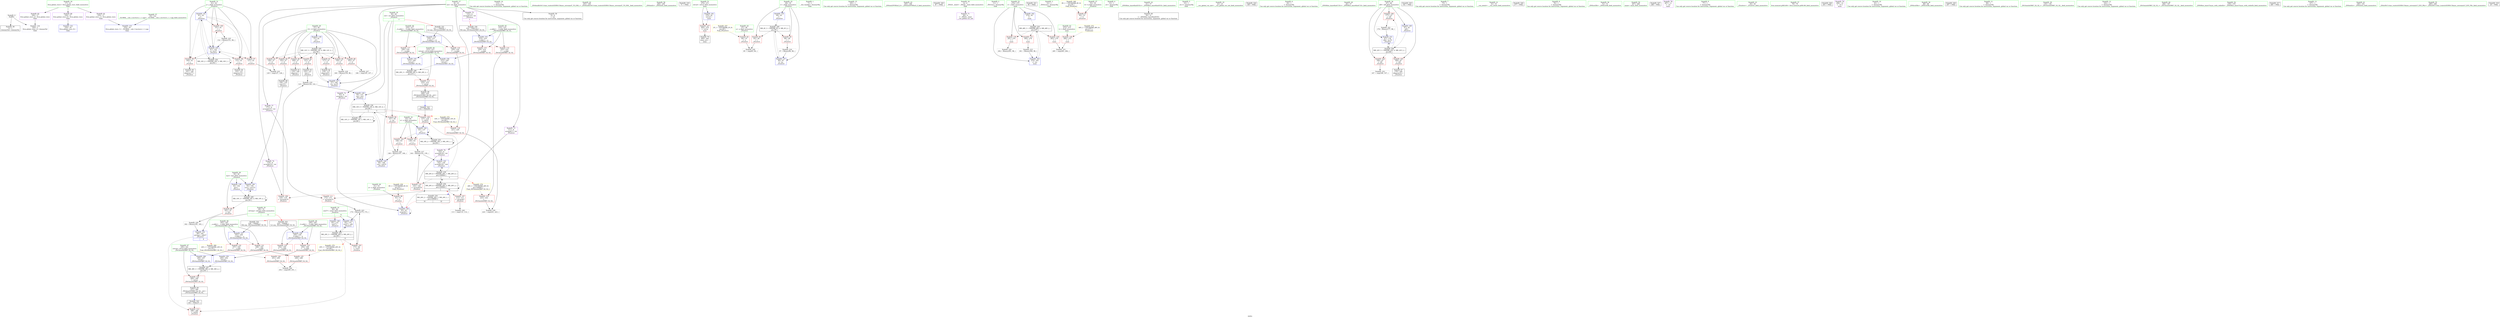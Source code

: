 digraph "SVFG" {
	label="SVFG";

	Node0x55d2a47392c0 [shape=record,color=grey,label="{NodeID: 0\nNullPtr}"];
	Node0x55d2a47392c0 -> Node0x55d2a475be10[style=solid];
	Node0x55d2a47392c0 -> Node0x55d2a4760d70[style=solid];
	Node0x55d2a475a5b0 [shape=record,color=red,label="{NodeID: 97\n127\<--61\n\<--j\n_Z5solvev\n}"];
	Node0x55d2a475a5b0 -> Node0x55d2a4767c20[style=solid];
	Node0x55d2a4758620 [shape=record,color=green,label="{NodeID: 14\n114\<--1\n\<--dummyObj\nCan only get source location for instruction, argument, global var or function.}"];
	Node0x55d2a475b110 [shape=record,color=red,label="{NodeID: 111\n172\<--171\n\<--arrayidx33\n_Z5solvev\n}"];
	Node0x55d2a475b110 -> Node0x55d2a4766d20[style=solid];
	Node0x55d2a4759320 [shape=record,color=green,label="{NodeID: 28\n55\<--56\nlast\<--last_field_insensitive\n_Z5solvev\n}"];
	Node0x55d2a4759320 -> Node0x55d2a475d790[style=solid];
	Node0x55d2a4759320 -> Node0x55d2a47610e0[style=solid];
	Node0x55d2a4759320 -> Node0x55d2a4761760[style=solid];
	Node0x55d2a47605c0 [shape=record,color=red,label="{NodeID: 125\n249\<--248\n\<--\n_ZSt3maxIxERKT_S2_S2_\n}"];
	Node0x55d2a47605c0 -> Node0x55d2a47671a0[style=solid];
	Node0x55d2a4759fa0 [shape=record,color=green,label="{NodeID: 42\n193\<--194\n_ZSt4endlIcSt11char_traitsIcEERSt13basic_ostreamIT_T0_ES6_\<--_ZSt4endlIcSt11char_traitsIcEERSt13basic_ostreamIT_T0_ES6__field_insensitive\n}"];
	Node0x55d2a4766ba0 [shape=record,color=grey,label="{NodeID: 222\n148 = Binary(147, 146, )\n}"];
	Node0x55d2a4766ba0 -> Node0x55d2a47615c0[style=solid];
	Node0x55d2a47611b0 [shape=record,color=blue,label="{NodeID: 139\n57\<--81\ni3\<--\n_Z5solvev\n}"];
	Node0x55d2a47611b0 -> Node0x55d2a4773c80[style=dashed];
	Node0x55d2a475bc10 [shape=record,color=green,label="{NodeID: 56\n294\<--295\n_ZNSolsEi\<--_ZNSolsEi_field_insensitive\n}"];
	Node0x55d2a4787f10 [shape=record,color=black,label="{NodeID: 319\n71 = PHI()\n}"];
	Node0x55d2a476f680 [shape=record,color=black,label="{NodeID: 236\nMR_14V_5 = PHI(MR_14V_6, MR_14V_4, )\npts\{60 \}\n|{|<s4>7}}"];
	Node0x55d2a476f680 -> Node0x55d2a475a4e0[style=dashed];
	Node0x55d2a476f680 -> Node0x55d2a475af70[style=dashed];
	Node0x55d2a476f680 -> Node0x55d2a47615c0[style=dashed];
	Node0x55d2a476f680 -> Node0x55d2a4774180[style=dashed];
	Node0x55d2a476f680:s4 -> Node0x55d2a4777cd0[style=dashed,color=red];
	Node0x55d2a4761d10 [shape=record,color=blue,label="{NodeID: 153\n214\<--210\n__a.addr\<--__a\n_ZSt3minIxERKT_S2_S2_\n}"];
	Node0x55d2a4761d10 -> Node0x55d2a475b380[style=dashed];
	Node0x55d2a4761d10 -> Node0x55d2a475b450[style=dashed];
	Node0x55d2a475c860 [shape=record,color=black,label="{NodeID: 70\n269\<--304\nmain_ret\<--\nmain\n}"];
	Node0x55d2a4788f70 [shape=record,color=black,label="{NodeID: 333\n239 = PHI(69, )\n1st arg _ZSt3maxIxERKT_S2_S2_ }"];
	Node0x55d2a4788f70 -> Node0x55d2a4762120[style=solid];
	Node0x55d2a4773c80 [shape=record,color=black,label="{NodeID: 250\nMR_12V_3 = PHI(MR_12V_4, MR_12V_2, )\npts\{58 \}\n}"];
	Node0x55d2a4773c80 -> Node0x55d2a475d860[style=dashed];
	Node0x55d2a4773c80 -> Node0x55d2a475d930[style=dashed];
	Node0x55d2a4773c80 -> Node0x55d2a475da00[style=dashed];
	Node0x55d2a4773c80 -> Node0x55d2a475dad0[style=dashed];
	Node0x55d2a4773c80 -> Node0x55d2a475dba0[style=dashed];
	Node0x55d2a4773c80 -> Node0x55d2a475dc70[style=dashed];
	Node0x55d2a4773c80 -> Node0x55d2a475dd40[style=dashed];
	Node0x55d2a4773c80 -> Node0x55d2a4761830[style=dashed];
	Node0x55d2a475d450 [shape=record,color=red,label="{NodeID: 84\n83\<--49\n\<--i\n_Z5solvev\n}"];
	Node0x55d2a475d450 -> Node0x55d2a4767620[style=solid];
	Node0x55d2a4748d70 [shape=record,color=green,label="{NodeID: 1\n7\<--1\n__dso_handle\<--dummyObj\nGlob }"];
	Node0x55d2a475a680 [shape=record,color=red,label="{NodeID: 98\n131\<--61\n\<--j\n_Z5solvev\n}"];
	Node0x55d2a475a680 -> Node0x55d2a475c380[style=solid];
	Node0x55d2a47586e0 [shape=record,color=green,label="{NodeID: 15\n183\<--1\n\<--dummyObj\nCan only get source location for instruction, argument, global var or function.}"];
	Node0x55d2a4778080 [shape=record,color=yellow,style=double,label="{NodeID: 278\n26V_1 = ENCHI(MR_26V_0)\npts\{100000 \}\nFun[_ZSt3minIxERKT_S2_S2_]}"];
	Node0x55d2a4778080 -> Node0x55d2a47600e0[style=dashed];
	Node0x55d2a475b1e0 [shape=record,color=red,label="{NodeID: 112\n188\<--185\n\<--call38\n_Z5solvev\n}"];
	Node0x55d2a47593f0 [shape=record,color=green,label="{NodeID: 29\n57\<--58\ni3\<--i3_field_insensitive\n_Z5solvev\n}"];
	Node0x55d2a47593f0 -> Node0x55d2a475d860[style=solid];
	Node0x55d2a47593f0 -> Node0x55d2a475d930[style=solid];
	Node0x55d2a47593f0 -> Node0x55d2a475da00[style=solid];
	Node0x55d2a47593f0 -> Node0x55d2a475dad0[style=solid];
	Node0x55d2a47593f0 -> Node0x55d2a475dba0[style=solid];
	Node0x55d2a47593f0 -> Node0x55d2a475dc70[style=solid];
	Node0x55d2a47593f0 -> Node0x55d2a475dd40[style=solid];
	Node0x55d2a47593f0 -> Node0x55d2a47611b0[style=solid];
	Node0x55d2a47593f0 -> Node0x55d2a4761830[style=solid];
	Node0x55d2a4760690 [shape=record,color=red,label="{NodeID: 126\n251\<--250\n\<--\n_ZSt3maxIxERKT_S2_S2_\n}"];
	Node0x55d2a4760690 -> Node0x55d2a47671a0[style=solid];
	Node0x55d2a475a0a0 [shape=record,color=green,label="{NodeID: 43\n195\<--196\n_ZNSolsEPFRSoS_E\<--_ZNSolsEPFRSoS_E_field_insensitive\n}"];
	Node0x55d2a4766d20 [shape=record,color=grey,label="{NodeID: 223\n174 = Binary(173, 172, )\n}"];
	Node0x55d2a4766d20 -> Node0x55d2a4761aa0[style=solid];
	Node0x55d2a4761280 [shape=record,color=blue,label="{NodeID: 140\n59\<--123\ncnt\<--mul\n_Z5solvev\n}"];
	Node0x55d2a4761280 -> Node0x55d2a476f680[style=dashed];
	Node0x55d2a475bd10 [shape=record,color=green,label="{NodeID: 57\n19\<--314\n_GLOBAL__sub_I_lucsturci_1_1.cpp\<--_GLOBAL__sub_I_lucsturci_1_1.cpp_field_insensitive\n}"];
	Node0x55d2a475bd10 -> Node0x55d2a4760c70[style=solid];
	Node0x55d2a4788010 [shape=record,color=black,label="{NodeID: 320\n87 = PHI()\n}"];
	Node0x55d2a4761de0 [shape=record,color=blue,label="{NodeID: 154\n216\<--211\n__b.addr\<--__b\n_ZSt3minIxERKT_S2_S2_\n}"];
	Node0x55d2a4761de0 -> Node0x55d2a475fe70[style=dashed];
	Node0x55d2a4761de0 -> Node0x55d2a475ff40[style=dashed];
	Node0x55d2a475c930 [shape=record,color=purple,label="{NodeID: 71\n28\<--4\n\<--_ZStL8__ioinit\n__cxx_global_var_init\n}"];
	Node0x55d2a4774180 [shape=record,color=black,label="{NodeID: 251\nMR_14V_2 = PHI(MR_14V_3, MR_14V_1, )\npts\{60 \}\n}"];
	Node0x55d2a4774180 -> Node0x55d2a4761280[style=dashed];
	Node0x55d2a4774180 -> Node0x55d2a4774180[style=dashed];
	Node0x55d2a475d520 [shape=record,color=red,label="{NodeID: 85\n96\<--49\n\<--i\n_Z5solvev\n}"];
	Node0x55d2a475d520 -> Node0x55d2a47662a0[style=solid];
	Node0x55d2a4757750 [shape=record,color=green,label="{NodeID: 2\n11\<--1\n_ZSt3cin\<--dummyObj\nGlob }"];
	Node0x55d2a475a750 [shape=record,color=red,label="{NodeID: 99\n140\<--61\n\<--j\n_Z5solvev\n}"];
	Node0x55d2a475a750 -> Node0x55d2a475c450[style=solid];
	Node0x55d2a47587e0 [shape=record,color=green,label="{NodeID: 16\n4\<--6\n_ZStL8__ioinit\<--_ZStL8__ioinit_field_insensitive\nGlob }"];
	Node0x55d2a47587e0 -> Node0x55d2a475c930[style=solid];
	Node0x55d2a4778160 [shape=record,color=yellow,style=double,label="{NodeID: 279\n20V_1 = ENCHI(MR_20V_0)\npts\{66 \}\nFun[_ZSt3maxIxERKT_S2_S2_]}"];
	Node0x55d2a4778160 -> Node0x55d2a47605c0[style=dashed];
	Node0x55d2a475b2b0 [shape=record,color=red,label="{NodeID: 113\n232\<--212\n\<--retval\n_ZSt3minIxERKT_S2_S2_\n}"];
	Node0x55d2a475b2b0 -> Node0x55d2a475c6c0[style=solid];
	Node0x55d2a47594c0 [shape=record,color=green,label="{NodeID: 30\n59\<--60\ncnt\<--cnt_field_insensitive\n_Z5solvev\n|{|<s3>7}}"];
	Node0x55d2a47594c0 -> Node0x55d2a475a4e0[style=solid];
	Node0x55d2a47594c0 -> Node0x55d2a4761280[style=solid];
	Node0x55d2a47594c0 -> Node0x55d2a47615c0[style=solid];
	Node0x55d2a47594c0:s3 -> Node0x55d2a4788c40[style=solid,color=red];
	Node0x55d2a4760760 [shape=record,color=red,label="{NodeID: 127\n304\<--270\n\<--retval\nmain\n}"];
	Node0x55d2a4760760 -> Node0x55d2a475c860[style=solid];
	Node0x55d2a475a1a0 [shape=record,color=green,label="{NodeID: 44\n212\<--213\nretval\<--retval_field_insensitive\n_ZSt3minIxERKT_S2_S2_\n}"];
	Node0x55d2a475a1a0 -> Node0x55d2a475b2b0[style=solid];
	Node0x55d2a475a1a0 -> Node0x55d2a4761eb0[style=solid];
	Node0x55d2a475a1a0 -> Node0x55d2a4761f80[style=solid];
	Node0x55d2a4766ea0 [shape=record,color=grey,label="{NodeID: 224\n292 = Binary(291, 98, )\n}"];
	Node0x55d2a4761350 [shape=record,color=blue,label="{NodeID: 141\n61\<--81\nj\<--\n_Z5solvev\n}"];
	Node0x55d2a4761350 -> Node0x55d2a475a5b0[style=dashed];
	Node0x55d2a4761350 -> Node0x55d2a475a680[style=dashed];
	Node0x55d2a4761350 -> Node0x55d2a475a750[style=dashed];
	Node0x55d2a4761350 -> Node0x55d2a475a820[style=dashed];
	Node0x55d2a4761350 -> Node0x55d2a4761690[style=dashed];
	Node0x55d2a4761350 -> Node0x55d2a4774680[style=dashed];
	Node0x55d2a475be10 [shape=record,color=black,label="{NodeID: 58\n2\<--3\ndummyVal\<--dummyVal\n}"];
	Node0x55d2a4788170 [shape=record,color=black,label="{NodeID: 321\n90 = PHI()\n}"];
	Node0x55d2a4761eb0 [shape=record,color=blue,label="{NodeID: 155\n212\<--226\nretval\<--\n_ZSt3minIxERKT_S2_S2_\n}"];
	Node0x55d2a4761eb0 -> Node0x55d2a4773280[style=dashed];
	Node0x55d2a475ca00 [shape=record,color=purple,label="{NodeID: 72\n93\<--8\narrayidx\<--tot\n_Z5solvev\n}"];
	Node0x55d2a475ca00 -> Node0x55d2a4760f40[style=solid];
	Node0x55d2a4774680 [shape=record,color=black,label="{NodeID: 252\nMR_16V_2 = PHI(MR_16V_3, MR_16V_1, )\npts\{62 \}\n}"];
	Node0x55d2a4774680 -> Node0x55d2a4761350[style=dashed];
	Node0x55d2a4774680 -> Node0x55d2a4774680[style=dashed];
	Node0x55d2a475d5f0 [shape=record,color=red,label="{NodeID: 86\n91\<--51\n\<--a\n_Z5solvev\n}"];
	Node0x55d2a475d5f0 -> Node0x55d2a4760f40[style=solid];
	Node0x55d2a47577e0 [shape=record,color=green,label="{NodeID: 3\n12\<--1\n_ZSt4cout\<--dummyObj\nGlob }"];
	Node0x55d2a475a820 [shape=record,color=red,label="{NodeID: 100\n151\<--61\n\<--j\n_Z5solvev\n}"];
	Node0x55d2a475a820 -> Node0x55d2a4767020[style=solid];
	Node0x55d2a47588e0 [shape=record,color=green,label="{NodeID: 17\n8\<--10\ntot\<--tot_field_insensitive\nGlob }"];
	Node0x55d2a47588e0 -> Node0x55d2a475bf10[style=solid];
	Node0x55d2a47588e0 -> Node0x55d2a475ca00[style=solid];
	Node0x55d2a47588e0 -> Node0x55d2a475cad0[style=solid];
	Node0x55d2a47588e0 -> Node0x55d2a475cba0[style=solid];
	Node0x55d2a47588e0 -> Node0x55d2a475cc70[style=solid];
	Node0x55d2a47588e0 -> Node0x55d2a475cd40[style=solid];
	Node0x55d2a47588e0 -> Node0x55d2a475ce10[style=solid];
	Node0x55d2a4778270 [shape=record,color=yellow,style=double,label="{NodeID: 280\n24V_1 = ENCHI(MR_24V_0)\npts\{70 \}\nFun[_ZSt3maxIxERKT_S2_S2_]}"];
	Node0x55d2a4778270 -> Node0x55d2a4760690[style=dashed];
	Node0x55d2a475b380 [shape=record,color=red,label="{NodeID: 114\n222\<--214\n\<--__a.addr\n_ZSt3minIxERKT_S2_S2_\n}"];
	Node0x55d2a475b380 -> Node0x55d2a47600e0[style=solid];
	Node0x55d2a4759590 [shape=record,color=green,label="{NodeID: 31\n61\<--62\nj\<--j_field_insensitive\n_Z5solvev\n}"];
	Node0x55d2a4759590 -> Node0x55d2a475a5b0[style=solid];
	Node0x55d2a4759590 -> Node0x55d2a475a680[style=solid];
	Node0x55d2a4759590 -> Node0x55d2a475a750[style=solid];
	Node0x55d2a4759590 -> Node0x55d2a475a820[style=solid];
	Node0x55d2a4759590 -> Node0x55d2a4761350[style=solid];
	Node0x55d2a4759590 -> Node0x55d2a4761690[style=solid];
	Node0x55d2a4760830 [shape=record,color=red,label="{NodeID: 128\n284\<--272\n\<--t\nmain\n}"];
	Node0x55d2a4760830 -> Node0x55d2a4767920[style=solid];
	Node0x55d2a475a270 [shape=record,color=green,label="{NodeID: 45\n214\<--215\n__a.addr\<--__a.addr_field_insensitive\n_ZSt3minIxERKT_S2_S2_\n}"];
	Node0x55d2a475a270 -> Node0x55d2a475b380[style=solid];
	Node0x55d2a475a270 -> Node0x55d2a475b450[style=solid];
	Node0x55d2a475a270 -> Node0x55d2a4761d10[style=solid];
	Node0x55d2a4767020 [shape=record,color=grey,label="{NodeID: 225\n152 = Binary(151, 98, )\n}"];
	Node0x55d2a4767020 -> Node0x55d2a4761690[style=solid];
	Node0x55d2a4761420 [shape=record,color=blue,label="{NodeID: 142\n63\<--137\nx\<--\n_Z5solvev\n}"];
	Node0x55d2a4761420 -> Node0x55d2a475a8f0[style=dashed];
	Node0x55d2a4761420 -> Node0x55d2a475a9c0[style=dashed];
	Node0x55d2a4761420 -> Node0x55d2a4761420[style=dashed];
	Node0x55d2a4761420 -> Node0x55d2a4775390[style=dashed];
	Node0x55d2a475bf10 [shape=record,color=black,label="{NodeID: 59\n9\<--8\n\<--tot\nCan only get source location for instruction, argument, global var or function.}"];
	Node0x55d2a4788240 [shape=record,color=black,label="{NodeID: 322\n134 = PHI(209, )\n}"];
	Node0x55d2a4788240 -> Node0x55d2a475af70[style=solid];
	Node0x55d2a4770580 [shape=record,color=black,label="{NodeID: 239\nMR_26V_6 = PHI(MR_26V_7, MR_26V_4, )\npts\{100000 \}\n|{|<s4>7}}"];
	Node0x55d2a4770580 -> Node0x55d2a475af70[style=dashed];
	Node0x55d2a4770580 -> Node0x55d2a475b040[style=dashed];
	Node0x55d2a4770580 -> Node0x55d2a47614f0[style=dashed];
	Node0x55d2a4770580 -> Node0x55d2a4775480[style=dashed];
	Node0x55d2a4770580:s4 -> Node0x55d2a4778080[style=dashed,color=red];
	Node0x55d2a4761f80 [shape=record,color=blue,label="{NodeID: 156\n212\<--229\nretval\<--\n_ZSt3minIxERKT_S2_S2_\n}"];
	Node0x55d2a4761f80 -> Node0x55d2a4773280[style=dashed];
	Node0x55d2a475cad0 [shape=record,color=purple,label="{NodeID: 73\n111\<--8\narrayidx7\<--tot\n_Z5solvev\n}"];
	Node0x55d2a475cad0 -> Node0x55d2a475add0[style=solid];
	Node0x55d2a4775390 [shape=record,color=black,label="{NodeID: 253\nMR_18V_2 = PHI(MR_18V_3, MR_18V_1, )\npts\{64 \}\n}"];
	Node0x55d2a4775390 -> Node0x55d2a4761420[style=dashed];
	Node0x55d2a4775390 -> Node0x55d2a4775390[style=dashed];
	Node0x55d2a475d6c0 [shape=record,color=red,label="{NodeID: 87\n92\<--53\n\<--b\n_Z5solvev\n}"];
	Node0x55d2a4758080 [shape=record,color=green,label="{NodeID: 4\n13\<--1\n.str\<--dummyObj\nGlob }"];
	Node0x55d2a475a8f0 [shape=record,color=red,label="{NodeID: 101\n139\<--63\n\<--x\n_Z5solvev\n}"];
	Node0x55d2a475a8f0 -> Node0x55d2a4766420[style=solid];
	Node0x55d2a47589e0 [shape=record,color=green,label="{NodeID: 18\n17\<--21\nllvm.global_ctors\<--llvm.global_ctors_field_insensitive\nGlob }"];
	Node0x55d2a47589e0 -> Node0x55d2a475d080[style=solid];
	Node0x55d2a47589e0 -> Node0x55d2a475d180[style=solid];
	Node0x55d2a47589e0 -> Node0x55d2a475d280[style=solid];
	Node0x55d2a475b450 [shape=record,color=red,label="{NodeID: 115\n229\<--214\n\<--__a.addr\n_ZSt3minIxERKT_S2_S2_\n}"];
	Node0x55d2a475b450 -> Node0x55d2a4761f80[style=solid];
	Node0x55d2a4759660 [shape=record,color=green,label="{NodeID: 32\n63\<--64\nx\<--x_field_insensitive\n_Z5solvev\n}"];
	Node0x55d2a4759660 -> Node0x55d2a475a8f0[style=solid];
	Node0x55d2a4759660 -> Node0x55d2a475a9c0[style=solid];
	Node0x55d2a4759660 -> Node0x55d2a4761420[style=solid];
	Node0x55d2a4760900 [shape=record,color=red,label="{NodeID: 129\n283\<--274\n\<--i\nmain\n}"];
	Node0x55d2a4760900 -> Node0x55d2a4767920[style=solid];
	Node0x55d2a475a340 [shape=record,color=green,label="{NodeID: 46\n216\<--217\n__b.addr\<--__b.addr_field_insensitive\n_ZSt3minIxERKT_S2_S2_\n}"];
	Node0x55d2a475a340 -> Node0x55d2a475fe70[style=solid];
	Node0x55d2a475a340 -> Node0x55d2a475ff40[style=solid];
	Node0x55d2a475a340 -> Node0x55d2a4761de0[style=solid];
	Node0x55d2a47671a0 [shape=record,color=grey,label="{NodeID: 226\n252 = cmp(249, 251, )\n}"];
	Node0x55d2a47614f0 [shape=record,color=blue,label="{NodeID: 143\n142\<--144\narrayidx18\<--sub\n_Z5solvev\n}"];
	Node0x55d2a47614f0 -> Node0x55d2a4770580[style=dashed];
	Node0x55d2a475c010 [shape=record,color=black,label="{NodeID: 60\n30\<--31\n\<--_ZNSt8ios_base4InitD1Ev\nCan only get source location for instruction, argument, global var or function.}"];
	Node0x55d2a4788400 [shape=record,color=black,label="{NodeID: 323\n185 = PHI(237, )\n}"];
	Node0x55d2a4788400 -> Node0x55d2a475b1e0[style=solid];
	Node0x55d2a4770a80 [shape=record,color=black,label="{NodeID: 240\nMR_4V_3 = PHI(MR_4V_4, MR_4V_2, )\npts\{50 \}\n}"];
	Node0x55d2a4770a80 -> Node0x55d2a475d450[style=dashed];
	Node0x55d2a4770a80 -> Node0x55d2a475d520[style=dashed];
	Node0x55d2a4770a80 -> Node0x55d2a4761010[style=dashed];
	Node0x55d2a4762050 [shape=record,color=blue,label="{NodeID: 157\n242\<--238\n__a.addr\<--__a\n_ZSt3maxIxERKT_S2_S2_\n}"];
	Node0x55d2a4762050 -> Node0x55d2a4760280[style=dashed];
	Node0x55d2a4762050 -> Node0x55d2a4760350[style=dashed];
	Node0x55d2a475cba0 [shape=record,color=purple,label="{NodeID: 74\n119\<--8\narrayidx10\<--tot\n_Z5solvev\n}"];
	Node0x55d2a475cba0 -> Node0x55d2a475aea0[style=solid];
	Node0x55d2a4775480 [shape=record,color=black,label="{NodeID: 254\nMR_26V_4 = PHI(MR_26V_5, MR_26V_2, )\npts\{100000 \}\n|{|<s5>16}}"];
	Node0x55d2a4775480 -> Node0x55d2a475add0[style=dashed];
	Node0x55d2a4775480 -> Node0x55d2a475aea0[style=dashed];
	Node0x55d2a4775480 -> Node0x55d2a475b110[style=dashed];
	Node0x55d2a4775480 -> Node0x55d2a4770580[style=dashed];
	Node0x55d2a4775480 -> Node0x55d2a4775480[style=dashed];
	Node0x55d2a4775480:s5 -> Node0x55d2a476ec80[style=dashed,color=blue];
	Node0x55d2a475d790 [shape=record,color=red,label="{NodeID: 88\n181\<--55\n\<--last\n_Z5solvev\n}"];
	Node0x55d2a475d790 -> Node0x55d2a47668a0[style=solid];
	Node0x55d2a4758110 [shape=record,color=green,label="{NodeID: 5\n15\<--1\n.str.1\<--dummyObj\nGlob }"];
	Node0x55d2a475a9c0 [shape=record,color=red,label="{NodeID: 102\n146\<--63\n\<--x\n_Z5solvev\n}"];
	Node0x55d2a475a9c0 -> Node0x55d2a4766ba0[style=solid];
	Node0x55d2a4758ae0 [shape=record,color=green,label="{NodeID: 19\n22\<--23\n__cxx_global_var_init\<--__cxx_global_var_init_field_insensitive\n}"];
	Node0x55d2a475fe70 [shape=record,color=red,label="{NodeID: 116\n220\<--216\n\<--__b.addr\n_ZSt3minIxERKT_S2_S2_\n}"];
	Node0x55d2a475fe70 -> Node0x55d2a4760010[style=solid];
	Node0x55d2a4759730 [shape=record,color=green,label="{NodeID: 33\n65\<--66\ncnt27\<--cnt27_field_insensitive\n_Z5solvev\n|{|<s3>8}}"];
	Node0x55d2a4759730 -> Node0x55d2a475aa90[style=solid];
	Node0x55d2a4759730 -> Node0x55d2a4761900[style=solid];
	Node0x55d2a4759730 -> Node0x55d2a4761aa0[style=solid];
	Node0x55d2a4759730:s3 -> Node0x55d2a4788d80[style=solid,color=red];
	Node0x55d2a47609d0 [shape=record,color=red,label="{NodeID: 130\n291\<--274\n\<--i\nmain\n}"];
	Node0x55d2a47609d0 -> Node0x55d2a4766ea0[style=solid];
	Node0x55d2a475a410 [shape=record,color=green,label="{NodeID: 47\n240\<--241\nretval\<--retval_field_insensitive\n_ZSt3maxIxERKT_S2_S2_\n}"];
	Node0x55d2a475a410 -> Node0x55d2a47601b0[style=solid];
	Node0x55d2a475a410 -> Node0x55d2a47621f0[style=solid];
	Node0x55d2a475a410 -> Node0x55d2a47622c0[style=solid];
	Node0x55d2a4767320 [shape=record,color=grey,label="{NodeID: 227\n106 = cmp(105, 107, )\n}"];
	Node0x55d2a47615c0 [shape=record,color=blue,label="{NodeID: 144\n59\<--148\ncnt\<--sub19\n_Z5solvev\n}"];
	Node0x55d2a47615c0 -> Node0x55d2a476f680[style=dashed];
	Node0x55d2a475c110 [shape=record,color=black,label="{NodeID: 61\n110\<--109\nidxprom\<--\n_Z5solvev\n}"];
	Node0x55d2a4788500 [shape=record,color=black,label="{NodeID: 324\n189 = PHI()\n}"];
	Node0x55d2a4762120 [shape=record,color=blue,label="{NodeID: 158\n244\<--239\n__b.addr\<--__b\n_ZSt3maxIxERKT_S2_S2_\n}"];
	Node0x55d2a4762120 -> Node0x55d2a4760420[style=dashed];
	Node0x55d2a4762120 -> Node0x55d2a47604f0[style=dashed];
	Node0x55d2a475cc70 [shape=record,color=purple,label="{NodeID: 75\n133\<--8\narrayidx15\<--tot\n_Z5solvev\n|{<s0>7}}"];
	Node0x55d2a475cc70:s0 -> Node0x55d2a4788a40[style=solid,color=red];
	Node0x55d2a4775980 [shape=record,color=black,label="{NodeID: 255\nMR_20V_3 = PHI(MR_20V_4, MR_20V_2, )\npts\{66 \}\n|{|<s3>8}}"];
	Node0x55d2a4775980 -> Node0x55d2a475aa90[style=dashed];
	Node0x55d2a4775980 -> Node0x55d2a475b1e0[style=dashed];
	Node0x55d2a4775980 -> Node0x55d2a4761aa0[style=dashed];
	Node0x55d2a4775980:s3 -> Node0x55d2a4778160[style=dashed,color=red];
	Node0x55d2a475d860 [shape=record,color=red,label="{NodeID: 89\n105\<--57\n\<--i3\n_Z5solvev\n}"];
	Node0x55d2a475d860 -> Node0x55d2a4767320[style=solid];
	Node0x55d2a47581a0 [shape=record,color=green,label="{NodeID: 6\n18\<--1\n\<--dummyObj\nCan only get source location for instruction, argument, global var or function.}"];
	Node0x55d2a475aa90 [shape=record,color=red,label="{NodeID: 103\n173\<--65\n\<--cnt27\n_Z5solvev\n}"];
	Node0x55d2a475aa90 -> Node0x55d2a4766d20[style=solid];
	Node0x55d2a4758be0 [shape=record,color=green,label="{NodeID: 20\n26\<--27\n_ZNSt8ios_base4InitC1Ev\<--_ZNSt8ios_base4InitC1Ev_field_insensitive\n}"];
	Node0x55d2a475ff40 [shape=record,color=red,label="{NodeID: 117\n226\<--216\n\<--__b.addr\n_ZSt3minIxERKT_S2_S2_\n}"];
	Node0x55d2a475ff40 -> Node0x55d2a4761eb0[style=solid];
	Node0x55d2a4759800 [shape=record,color=green,label="{NodeID: 34\n67\<--68\ni28\<--i28_field_insensitive\n_Z5solvev\n}"];
	Node0x55d2a4759800 -> Node0x55d2a475ab60[style=solid];
	Node0x55d2a4759800 -> Node0x55d2a475ac30[style=solid];
	Node0x55d2a4759800 -> Node0x55d2a475ad00[style=solid];
	Node0x55d2a4759800 -> Node0x55d2a47619d0[style=solid];
	Node0x55d2a4759800 -> Node0x55d2a4761b70[style=solid];
	Node0x55d2a4760aa0 [shape=record,color=red,label="{NodeID: 131\n300\<--274\n\<--i\nmain\n}"];
	Node0x55d2a4760aa0 -> Node0x55d2a4766160[style=solid];
	Node0x55d2a475b500 [shape=record,color=green,label="{NodeID: 48\n242\<--243\n__a.addr\<--__a.addr_field_insensitive\n_ZSt3maxIxERKT_S2_S2_\n}"];
	Node0x55d2a475b500 -> Node0x55d2a4760280[style=solid];
	Node0x55d2a475b500 -> Node0x55d2a4760350[style=solid];
	Node0x55d2a475b500 -> Node0x55d2a4762050[style=solid];
	Node0x55d2a47674a0 [shape=record,color=grey,label="{NodeID: 228\n113 = cmp(112, 114, )\n}"];
	Node0x55d2a4761690 [shape=record,color=blue,label="{NodeID: 145\n61\<--152\nj\<--inc21\n_Z5solvev\n}"];
	Node0x55d2a4761690 -> Node0x55d2a475a5b0[style=dashed];
	Node0x55d2a4761690 -> Node0x55d2a475a680[style=dashed];
	Node0x55d2a4761690 -> Node0x55d2a475a750[style=dashed];
	Node0x55d2a4761690 -> Node0x55d2a475a820[style=dashed];
	Node0x55d2a4761690 -> Node0x55d2a4761690[style=dashed];
	Node0x55d2a4761690 -> Node0x55d2a4774680[style=dashed];
	Node0x55d2a475c1e0 [shape=record,color=black,label="{NodeID: 62\n118\<--117\nidxprom9\<--\n_Z5solvev\n}"];
	Node0x55d2a47885d0 [shape=record,color=black,label="{NodeID: 325\n192 = PHI()\n}"];
	Node0x55d2a47621f0 [shape=record,color=blue,label="{NodeID: 159\n240\<--254\nretval\<--\n_ZSt3maxIxERKT_S2_S2_\n}"];
	Node0x55d2a47621f0 -> Node0x55d2a4772d80[style=dashed];
	Node0x55d2a475cd40 [shape=record,color=purple,label="{NodeID: 76\n142\<--8\narrayidx18\<--tot\n_Z5solvev\n}"];
	Node0x55d2a475cd40 -> Node0x55d2a475b040[style=solid];
	Node0x55d2a475cd40 -> Node0x55d2a47614f0[style=solid];
	Node0x55d2a4775e80 [shape=record,color=black,label="{NodeID: 256\nMR_22V_3 = PHI(MR_22V_4, MR_22V_2, )\npts\{68 \}\n}"];
	Node0x55d2a4775e80 -> Node0x55d2a475ab60[style=dashed];
	Node0x55d2a4775e80 -> Node0x55d2a475ac30[style=dashed];
	Node0x55d2a4775e80 -> Node0x55d2a475ad00[style=dashed];
	Node0x55d2a4775e80 -> Node0x55d2a4761b70[style=dashed];
	Node0x55d2a475d930 [shape=record,color=red,label="{NodeID: 90\n109\<--57\n\<--i3\n_Z5solvev\n}"];
	Node0x55d2a475d930 -> Node0x55d2a475c110[style=solid];
	Node0x55d2a4758230 [shape=record,color=green,label="{NodeID: 7\n75\<--1\n\<--dummyObj\nCan only get source location for instruction, argument, global var or function.}"];
	Node0x55d2a475ab60 [shape=record,color=red,label="{NodeID: 104\n166\<--67\n\<--i28\n_Z5solvev\n}"];
	Node0x55d2a475ab60 -> Node0x55d2a4767aa0[style=solid];
	Node0x55d2a4758ce0 [shape=record,color=green,label="{NodeID: 21\n32\<--33\n__cxa_atexit\<--__cxa_atexit_field_insensitive\n}"];
	Node0x55d2a4760010 [shape=record,color=red,label="{NodeID: 118\n221\<--220\n\<--\n_ZSt3minIxERKT_S2_S2_\n}"];
	Node0x55d2a4760010 -> Node0x55d2a47677a0[style=solid];
	Node0x55d2a47598d0 [shape=record,color=green,label="{NodeID: 35\n69\<--70\nref.tmp\<--ref.tmp_field_insensitive\n_Z5solvev\n|{|<s1>8}}"];
	Node0x55d2a47598d0 -> Node0x55d2a4761c40[style=solid];
	Node0x55d2a47598d0:s1 -> Node0x55d2a4788f70[style=solid,color=red];
	Node0x55d2a4766160 [shape=record,color=grey,label="{NodeID: 215\n301 = Binary(300, 98, )\n}"];
	Node0x55d2a4766160 -> Node0x55d2a4762530[style=solid];
	Node0x55d2a4760b70 [shape=record,color=blue,label="{NodeID: 132\n318\<--18\nllvm.global_ctors_0\<--\nGlob }"];
	Node0x55d2a475b5d0 [shape=record,color=green,label="{NodeID: 49\n244\<--245\n__b.addr\<--__b.addr_field_insensitive\n_ZSt3maxIxERKT_S2_S2_\n}"];
	Node0x55d2a475b5d0 -> Node0x55d2a4760420[style=solid];
	Node0x55d2a475b5d0 -> Node0x55d2a47604f0[style=solid];
	Node0x55d2a475b5d0 -> Node0x55d2a4762120[style=solid];
	Node0x55d2a4767620 [shape=record,color=grey,label="{NodeID: 229\n85 = cmp(83, 84, )\n}"];
	Node0x55d2a4761760 [shape=record,color=blue,label="{NodeID: 146\n55\<--156\nlast\<--conv23\n_Z5solvev\n}"];
	Node0x55d2a4761760 -> Node0x55d2a4773780[style=dashed];
	Node0x55d2a475c2b0 [shape=record,color=black,label="{NodeID: 63\n122\<--121\nconv\<--\n_Z5solvev\n}"];
	Node0x55d2a475c2b0 -> Node0x55d2a4766720[style=solid];
	Node0x55d2a47886a0 [shape=record,color=black,label="{NodeID: 326\n277 = PHI()\n}"];
	Node0x55d2a47622c0 [shape=record,color=blue,label="{NodeID: 160\n240\<--257\nretval\<--\n_ZSt3maxIxERKT_S2_S2_\n}"];
	Node0x55d2a47622c0 -> Node0x55d2a4772d80[style=dashed];
	Node0x55d2a475ce10 [shape=record,color=purple,label="{NodeID: 77\n171\<--8\narrayidx33\<--tot\n_Z5solvev\n}"];
	Node0x55d2a475ce10 -> Node0x55d2a475b110[style=solid];
	Node0x55d2a4776380 [shape=record,color=yellow,style=double,label="{NodeID: 257\n2V_1 = ENCHI(MR_2V_0)\npts\{48 \}\nFun[_Z5solvev]}"];
	Node0x55d2a4776380 -> Node0x55d2a475d380[style=dashed];
	Node0x55d2a475da00 [shape=record,color=red,label="{NodeID: 91\n117\<--57\n\<--i3\n_Z5solvev\n}"];
	Node0x55d2a475da00 -> Node0x55d2a475c1e0[style=solid];
	Node0x55d2a47582c0 [shape=record,color=green,label="{NodeID: 8\n76\<--1\n\<--dummyObj\nCan only get source location for instruction, argument, global var or function.}"];
	Node0x55d2a475ac30 [shape=record,color=red,label="{NodeID: 105\n169\<--67\n\<--i28\n_Z5solvev\n}"];
	Node0x55d2a475ac30 -> Node0x55d2a475c5f0[style=solid];
	Node0x55d2a4758de0 [shape=record,color=green,label="{NodeID: 22\n31\<--37\n_ZNSt8ios_base4InitD1Ev\<--_ZNSt8ios_base4InitD1Ev_field_insensitive\n}"];
	Node0x55d2a4758de0 -> Node0x55d2a475c010[style=solid];
	Node0x55d2a47600e0 [shape=record,color=red,label="{NodeID: 119\n223\<--222\n\<--\n_ZSt3minIxERKT_S2_S2_\n}"];
	Node0x55d2a47600e0 -> Node0x55d2a47677a0[style=solid];
	Node0x55d2a47599a0 [shape=record,color=green,label="{NodeID: 36\n72\<--73\n_ZNSirsERi\<--_ZNSirsERi_field_insensitive\n}"];
	Node0x55d2a47662a0 [shape=record,color=grey,label="{NodeID: 216\n97 = Binary(96, 98, )\n}"];
	Node0x55d2a47662a0 -> Node0x55d2a4761010[style=solid];
	Node0x55d2a4760c70 [shape=record,color=blue,label="{NodeID: 133\n319\<--19\nllvm.global_ctors_1\<--_GLOBAL__sub_I_lucsturci_1_1.cpp\nGlob }"];
	Node0x55d2a475b6a0 [shape=record,color=green,label="{NodeID: 50\n267\<--268\nmain\<--main_field_insensitive\n}"];
	Node0x55d2a47677a0 [shape=record,color=grey,label="{NodeID: 230\n224 = cmp(221, 223, )\n}"];
	Node0x55d2a4761830 [shape=record,color=blue,label="{NodeID: 147\n57\<--160\ni3\<--inc25\n_Z5solvev\n}"];
	Node0x55d2a4761830 -> Node0x55d2a4773c80[style=dashed];
	Node0x55d2a475c380 [shape=record,color=black,label="{NodeID: 64\n132\<--131\nidxprom14\<--\n_Z5solvev\n}"];
	Node0x55d2a4788770 [shape=record,color=black,label="{NodeID: 327\n288 = PHI()\n}"];
	Node0x55d2a4762390 [shape=record,color=blue,label="{NodeID: 161\n270\<--81\nretval\<--\nmain\n}"];
	Node0x55d2a4762390 -> Node0x55d2a4760760[style=dashed];
	Node0x55d2a475cee0 [shape=record,color=purple,label="{NodeID: 78\n287\<--13\n\<--.str\nmain\n}"];
	Node0x55d2a475dad0 [shape=record,color=red,label="{NodeID: 92\n121\<--57\n\<--i3\n_Z5solvev\n}"];
	Node0x55d2a475dad0 -> Node0x55d2a475c2b0[style=solid];
	Node0x55d2a4758350 [shape=record,color=green,label="{NodeID: 9\n77\<--1\n\<--dummyObj\nCan only get source location for instruction, argument, global var or function.}"];
	Node0x55d2a4777b10 [shape=record,color=yellow,style=double,label="{NodeID: 272\n46V_1 = ENCHI(MR_46V_0)\npts\{273 \}\nFun[main]}"];
	Node0x55d2a4777b10 -> Node0x55d2a4760830[style=dashed];
	Node0x55d2a475ad00 [shape=record,color=red,label="{NodeID: 106\n177\<--67\n\<--i28\n_Z5solvev\n}"];
	Node0x55d2a475ad00 -> Node0x55d2a4766a20[style=solid];
	Node0x55d2a4758ee0 [shape=record,color=green,label="{NodeID: 23\n44\<--45\n_Z5solvev\<--_Z5solvev_field_insensitive\n}"];
	Node0x55d2a47601b0 [shape=record,color=red,label="{NodeID: 120\n260\<--240\n\<--retval\n_ZSt3maxIxERKT_S2_S2_\n}"];
	Node0x55d2a47601b0 -> Node0x55d2a475c790[style=solid];
	Node0x55d2a4759aa0 [shape=record,color=green,label="{NodeID: 37\n78\<--79\nllvm.memset.p0i8.i64\<--llvm.memset.p0i8.i64_field_insensitive\n}"];
	Node0x55d2a4766420 [shape=record,color=grey,label="{NodeID: 217\n144 = Binary(143, 139, )\n}"];
	Node0x55d2a4766420 -> Node0x55d2a47614f0[style=solid];
	Node0x55d2a4760d70 [shape=record,color=blue, style = dotted,label="{NodeID: 134\n320\<--3\nllvm.global_ctors_2\<--dummyVal\nGlob }"];
	Node0x55d2a475b7a0 [shape=record,color=green,label="{NodeID: 51\n270\<--271\nretval\<--retval_field_insensitive\nmain\n}"];
	Node0x55d2a475b7a0 -> Node0x55d2a4760760[style=solid];
	Node0x55d2a475b7a0 -> Node0x55d2a4762390[style=solid];
	Node0x55d2a4767920 [shape=record,color=grey,label="{NodeID: 231\n285 = cmp(283, 284, )\n}"];
	Node0x55d2a4761900 [shape=record,color=blue,label="{NodeID: 148\n65\<--114\ncnt27\<--\n_Z5solvev\n}"];
	Node0x55d2a4761900 -> Node0x55d2a4775980[style=dashed];
	Node0x55d2a475c450 [shape=record,color=black,label="{NodeID: 65\n141\<--140\nidxprom17\<--\n_Z5solvev\n}"];
	Node0x55d2a4788870 [shape=record,color=black,label="{NodeID: 328\n293 = PHI()\n}"];
	Node0x55d2a4762460 [shape=record,color=blue,label="{NodeID: 162\n274\<--81\ni\<--\nmain\n}"];
	Node0x55d2a4762460 -> Node0x55d2a476f180[style=dashed];
	Node0x55d2a475cfb0 [shape=record,color=purple,label="{NodeID: 79\n296\<--15\n\<--.str.1\nmain\n}"];
	Node0x55d2a4776f80 [shape=record,color=yellow,style=double,label="{NodeID: 259\n6V_1 = ENCHI(MR_6V_0)\npts\{52 \}\nFun[_Z5solvev]}"];
	Node0x55d2a4776f80 -> Node0x55d2a475d5f0[style=dashed];
	Node0x55d2a475dba0 [shape=record,color=red,label="{NodeID: 93\n128\<--57\n\<--i3\n_Z5solvev\n}"];
	Node0x55d2a475dba0 -> Node0x55d2a4767c20[style=solid];
	Node0x55d2a47583e0 [shape=record,color=green,label="{NodeID: 10\n81\<--1\n\<--dummyObj\nCan only get source location for instruction, argument, global var or function.}"];
	Node0x55d2a475add0 [shape=record,color=red,label="{NodeID: 107\n112\<--111\n\<--arrayidx7\n_Z5solvev\n}"];
	Node0x55d2a475add0 -> Node0x55d2a47674a0[style=solid];
	Node0x55d2a4758fe0 [shape=record,color=green,label="{NodeID: 24\n47\<--48\nn\<--n_field_insensitive\n_Z5solvev\n}"];
	Node0x55d2a4758fe0 -> Node0x55d2a475d380[style=solid];
	Node0x55d2a4760280 [shape=record,color=red,label="{NodeID: 121\n248\<--242\n\<--__a.addr\n_ZSt3maxIxERKT_S2_S2_\n}"];
	Node0x55d2a4760280 -> Node0x55d2a47605c0[style=solid];
	Node0x55d2a4759ba0 [shape=record,color=green,label="{NodeID: 38\n88\<--89\n_ZNSirsERx\<--_ZNSirsERx_field_insensitive\n}"];
	Node0x55d2a47665a0 [shape=record,color=grey,label="{NodeID: 218\n160 = Binary(159, 98, )\n}"];
	Node0x55d2a47665a0 -> Node0x55d2a4761830[style=solid];
	Node0x55d2a4760e70 [shape=record,color=blue,label="{NodeID: 135\n49\<--81\ni\<--\n_Z5solvev\n}"];
	Node0x55d2a4760e70 -> Node0x55d2a4770a80[style=dashed];
	Node0x55d2a475b870 [shape=record,color=green,label="{NodeID: 52\n272\<--273\nt\<--t_field_insensitive\nmain\n}"];
	Node0x55d2a475b870 -> Node0x55d2a4760830[style=solid];
	Node0x55d2a4767aa0 [shape=record,color=grey,label="{NodeID: 232\n167 = cmp(166, 107, )\n}"];
	Node0x55d2a47619d0 [shape=record,color=blue,label="{NodeID: 149\n67\<--81\ni28\<--\n_Z5solvev\n}"];
	Node0x55d2a47619d0 -> Node0x55d2a4775e80[style=dashed];
	Node0x55d2a475c520 [shape=record,color=black,label="{NodeID: 66\n156\<--155\nconv23\<--\n_Z5solvev\n}"];
	Node0x55d2a475c520 -> Node0x55d2a4761760[style=solid];
	Node0x55d2a4788970 [shape=record,color=black,label="{NodeID: 329\n297 = PHI()\n}"];
	Node0x55d2a4762530 [shape=record,color=blue,label="{NodeID: 163\n274\<--301\ni\<--inc\nmain\n}"];
	Node0x55d2a4762530 -> Node0x55d2a476f180[style=dashed];
	Node0x55d2a475d080 [shape=record,color=purple,label="{NodeID: 80\n318\<--17\nllvm.global_ctors_0\<--llvm.global_ctors\nGlob }"];
	Node0x55d2a475d080 -> Node0x55d2a4760b70[style=solid];
	Node0x55d2a4777060 [shape=record,color=yellow,style=double,label="{NodeID: 260\n8V_1 = ENCHI(MR_8V_0)\npts\{54 \}\nFun[_Z5solvev]}"];
	Node0x55d2a4777060 -> Node0x55d2a475d6c0[style=dashed];
	Node0x55d2a475dc70 [shape=record,color=red,label="{NodeID: 94\n155\<--57\n\<--i3\n_Z5solvev\n}"];
	Node0x55d2a475dc70 -> Node0x55d2a475c520[style=solid];
	Node0x55d2a4758470 [shape=record,color=green,label="{NodeID: 11\n98\<--1\n\<--dummyObj\nCan only get source location for instruction, argument, global var or function.}"];
	Node0x55d2a4777cd0 [shape=record,color=yellow,style=double,label="{NodeID: 274\n14V_1 = ENCHI(MR_14V_0)\npts\{60 \}\nFun[_ZSt3minIxERKT_S2_S2_]}"];
	Node0x55d2a4777cd0 -> Node0x55d2a4760010[style=dashed];
	Node0x55d2a475aea0 [shape=record,color=red,label="{NodeID: 108\n120\<--119\n\<--arrayidx10\n_Z5solvev\n}"];
	Node0x55d2a475aea0 -> Node0x55d2a4766720[style=solid];
	Node0x55d2a47590b0 [shape=record,color=green,label="{NodeID: 25\n49\<--50\ni\<--i_field_insensitive\n_Z5solvev\n}"];
	Node0x55d2a47590b0 -> Node0x55d2a475d450[style=solid];
	Node0x55d2a47590b0 -> Node0x55d2a475d520[style=solid];
	Node0x55d2a47590b0 -> Node0x55d2a4760e70[style=solid];
	Node0x55d2a47590b0 -> Node0x55d2a4761010[style=solid];
	Node0x55d2a4760350 [shape=record,color=red,label="{NodeID: 122\n257\<--242\n\<--__a.addr\n_ZSt3maxIxERKT_S2_S2_\n}"];
	Node0x55d2a4760350 -> Node0x55d2a47622c0[style=solid];
	Node0x55d2a4759ca0 [shape=record,color=green,label="{NodeID: 39\n135\<--136\n_ZSt3minIxERKT_S2_S2_\<--_ZSt3minIxERKT_S2_S2__field_insensitive\n}"];
	Node0x55d2a4766720 [shape=record,color=grey,label="{NodeID: 219\n123 = Binary(120, 122, )\n}"];
	Node0x55d2a4766720 -> Node0x55d2a4761280[style=solid];
	Node0x55d2a4760f40 [shape=record,color=blue,label="{NodeID: 136\n93\<--91\narrayidx\<--\n_Z5solvev\n}"];
	Node0x55d2a4760f40 -> Node0x55d2a4760f40[style=dashed];
	Node0x55d2a4760f40 -> Node0x55d2a4775480[style=dashed];
	Node0x55d2a475b940 [shape=record,color=green,label="{NodeID: 53\n274\<--275\ni\<--i_field_insensitive\nmain\n}"];
	Node0x55d2a475b940 -> Node0x55d2a4760900[style=solid];
	Node0x55d2a475b940 -> Node0x55d2a47609d0[style=solid];
	Node0x55d2a475b940 -> Node0x55d2a4760aa0[style=solid];
	Node0x55d2a475b940 -> Node0x55d2a4762460[style=solid];
	Node0x55d2a475b940 -> Node0x55d2a4762530[style=solid];
	Node0x55d2a4767c20 [shape=record,color=grey,label="{NodeID: 233\n129 = cmp(127, 128, )\n}"];
	Node0x55d2a4761aa0 [shape=record,color=blue,label="{NodeID: 150\n65\<--174\ncnt27\<--add\n_Z5solvev\n}"];
	Node0x55d2a4761aa0 -> Node0x55d2a4775980[style=dashed];
	Node0x55d2a475c5f0 [shape=record,color=black,label="{NodeID: 67\n170\<--169\nidxprom32\<--\n_Z5solvev\n}"];
	Node0x55d2a4788a40 [shape=record,color=black,label="{NodeID: 330\n210 = PHI(133, )\n0th arg _ZSt3minIxERKT_S2_S2_ }"];
	Node0x55d2a4788a40 -> Node0x55d2a4761d10[style=solid];
	Node0x55d2a4772d80 [shape=record,color=black,label="{NodeID: 247\nMR_38V_3 = PHI(MR_38V_4, MR_38V_2, )\npts\{241 \}\n}"];
	Node0x55d2a4772d80 -> Node0x55d2a47601b0[style=dashed];
	Node0x55d2a475d180 [shape=record,color=purple,label="{NodeID: 81\n319\<--17\nllvm.global_ctors_1\<--llvm.global_ctors\nGlob }"];
	Node0x55d2a475d180 -> Node0x55d2a4760c70[style=solid];
	Node0x55d2a475dd40 [shape=record,color=red,label="{NodeID: 95\n159\<--57\n\<--i3\n_Z5solvev\n}"];
	Node0x55d2a475dd40 -> Node0x55d2a47665a0[style=solid];
	Node0x55d2a4758500 [shape=record,color=green,label="{NodeID: 12\n102\<--1\n\<--dummyObj\nCan only get source location for instruction, argument, global var or function.}"];
	Node0x55d2a475af70 [shape=record,color=red,label="{NodeID: 109\n137\<--134\n\<--call16\n_Z5solvev\n}"];
	Node0x55d2a475af70 -> Node0x55d2a4761420[style=solid];
	Node0x55d2a4759180 [shape=record,color=green,label="{NodeID: 26\n51\<--52\na\<--a_field_insensitive\n_Z5solvev\n}"];
	Node0x55d2a4759180 -> Node0x55d2a475d5f0[style=solid];
	Node0x55d2a4760420 [shape=record,color=red,label="{NodeID: 123\n250\<--244\n\<--__b.addr\n_ZSt3maxIxERKT_S2_S2_\n}"];
	Node0x55d2a4760420 -> Node0x55d2a4760690[style=solid];
	Node0x55d2a4759da0 [shape=record,color=green,label="{NodeID: 40\n186\<--187\n_ZSt3maxIxERKT_S2_S2_\<--_ZSt3maxIxERKT_S2_S2__field_insensitive\n}"];
	Node0x55d2a47668a0 [shape=record,color=grey,label="{NodeID: 220\n182 = Binary(181, 183, )\n}"];
	Node0x55d2a47668a0 -> Node0x55d2a4761c40[style=solid];
	Node0x55d2a4761010 [shape=record,color=blue,label="{NodeID: 137\n49\<--97\ni\<--inc\n_Z5solvev\n}"];
	Node0x55d2a4761010 -> Node0x55d2a4770a80[style=dashed];
	Node0x55d2a475ba10 [shape=record,color=green,label="{NodeID: 54\n278\<--279\n_ZNSt8ios_base15sync_with_stdioEb\<--_ZNSt8ios_base15sync_with_stdioEb_field_insensitive\n}"];
	Node0x55d2a4787d10 [shape=record,color=black,label="{NodeID: 317\n280 = PHI()\n}"];
	Node0x55d2a476ec80 [shape=record,color=black,label="{NodeID: 234\nMR_26V_2 = PHI(MR_26V_3, MR_26V_1, )\npts\{100000 \}\n|{<s0>16|<s1>16}}"];
	Node0x55d2a476ec80:s0 -> Node0x55d2a4760f40[style=dashed,color=red];
	Node0x55d2a476ec80:s1 -> Node0x55d2a4775480[style=dashed,color=red];
	Node0x55d2a4761b70 [shape=record,color=blue,label="{NodeID: 151\n67\<--178\ni28\<--inc35\n_Z5solvev\n}"];
	Node0x55d2a4761b70 -> Node0x55d2a4775e80[style=dashed];
	Node0x55d2a475c6c0 [shape=record,color=black,label="{NodeID: 68\n209\<--232\n_ZSt3minIxERKT_S2_S2__ret\<--\n_ZSt3minIxERKT_S2_S2_\n|{<s0>7}}"];
	Node0x55d2a475c6c0:s0 -> Node0x55d2a4788240[style=solid,color=blue];
	Node0x55d2a4788c40 [shape=record,color=black,label="{NodeID: 331\n211 = PHI(59, )\n1st arg _ZSt3minIxERKT_S2_S2_ }"];
	Node0x55d2a4788c40 -> Node0x55d2a4761de0[style=solid];
	Node0x55d2a4773280 [shape=record,color=black,label="{NodeID: 248\nMR_29V_3 = PHI(MR_29V_4, MR_29V_2, )\npts\{213 \}\n}"];
	Node0x55d2a4773280 -> Node0x55d2a475b2b0[style=dashed];
	Node0x55d2a475d280 [shape=record,color=purple,label="{NodeID: 82\n320\<--17\nllvm.global_ctors_2\<--llvm.global_ctors\nGlob }"];
	Node0x55d2a475d280 -> Node0x55d2a4760d70[style=solid];
	Node0x55d2a475a4e0 [shape=record,color=red,label="{NodeID: 96\n147\<--59\n\<--cnt\n_Z5solvev\n}"];
	Node0x55d2a475a4e0 -> Node0x55d2a4766ba0[style=solid];
	Node0x55d2a4758590 [shape=record,color=green,label="{NodeID: 13\n107\<--1\n\<--dummyObj\nCan only get source location for instruction, argument, global var or function.}"];
	Node0x55d2a475b040 [shape=record,color=red,label="{NodeID: 110\n143\<--142\n\<--arrayidx18\n_Z5solvev\n}"];
	Node0x55d2a475b040 -> Node0x55d2a4766420[style=solid];
	Node0x55d2a4759250 [shape=record,color=green,label="{NodeID: 27\n53\<--54\nb\<--b_field_insensitive\n_Z5solvev\n}"];
	Node0x55d2a4759250 -> Node0x55d2a475d6c0[style=solid];
	Node0x55d2a47604f0 [shape=record,color=red,label="{NodeID: 124\n254\<--244\n\<--__b.addr\n_ZSt3maxIxERKT_S2_S2_\n}"];
	Node0x55d2a47604f0 -> Node0x55d2a47621f0[style=solid];
	Node0x55d2a4759ea0 [shape=record,color=green,label="{NodeID: 41\n190\<--191\n_ZNSolsEx\<--_ZNSolsEx_field_insensitive\n}"];
	Node0x55d2a4766a20 [shape=record,color=grey,label="{NodeID: 221\n178 = Binary(177, 98, )\n}"];
	Node0x55d2a4766a20 -> Node0x55d2a4761b70[style=solid];
	Node0x55d2a47610e0 [shape=record,color=blue,label="{NodeID: 138\n55\<--102\nlast\<--\n_Z5solvev\n}"];
	Node0x55d2a47610e0 -> Node0x55d2a4773780[style=dashed];
	Node0x55d2a475bb10 [shape=record,color=green,label="{NodeID: 55\n289\<--290\n_ZStlsISt11char_traitsIcEERSt13basic_ostreamIcT_ES5_PKc\<--_ZStlsISt11char_traitsIcEERSt13basic_ostreamIcT_ES5_PKc_field_insensitive\n}"];
	Node0x55d2a4787e10 [shape=record,color=black,label="{NodeID: 318\n29 = PHI()\n}"];
	Node0x55d2a476f180 [shape=record,color=black,label="{NodeID: 235\nMR_48V_3 = PHI(MR_48V_4, MR_48V_2, )\npts\{275 \}\n}"];
	Node0x55d2a476f180 -> Node0x55d2a4760900[style=dashed];
	Node0x55d2a476f180 -> Node0x55d2a47609d0[style=dashed];
	Node0x55d2a476f180 -> Node0x55d2a4760aa0[style=dashed];
	Node0x55d2a476f180 -> Node0x55d2a4762530[style=dashed];
	Node0x55d2a4761c40 [shape=record,color=blue,label="{NodeID: 152\n69\<--182\nref.tmp\<--add37\n_Z5solvev\n|{|<s1>8}}"];
	Node0x55d2a4761c40 -> Node0x55d2a475b1e0[style=dashed];
	Node0x55d2a4761c40:s1 -> Node0x55d2a4778270[style=dashed,color=red];
	Node0x55d2a475c790 [shape=record,color=black,label="{NodeID: 69\n237\<--260\n_ZSt3maxIxERKT_S2_S2__ret\<--\n_ZSt3maxIxERKT_S2_S2_\n|{<s0>8}}"];
	Node0x55d2a475c790:s0 -> Node0x55d2a4788400[style=solid,color=blue];
	Node0x55d2a4788d80 [shape=record,color=black,label="{NodeID: 332\n238 = PHI(65, )\n0th arg _ZSt3maxIxERKT_S2_S2_ }"];
	Node0x55d2a4788d80 -> Node0x55d2a4762050[style=solid];
	Node0x55d2a4773780 [shape=record,color=black,label="{NodeID: 249\nMR_10V_3 = PHI(MR_10V_4, MR_10V_2, )\npts\{56 \}\n}"];
	Node0x55d2a4773780 -> Node0x55d2a475d790[style=dashed];
	Node0x55d2a4773780 -> Node0x55d2a4761760[style=dashed];
	Node0x55d2a4773780 -> Node0x55d2a4773780[style=dashed];
	Node0x55d2a475d380 [shape=record,color=red,label="{NodeID: 83\n84\<--47\n\<--n\n_Z5solvev\n}"];
	Node0x55d2a475d380 -> Node0x55d2a4767620[style=solid];
}

